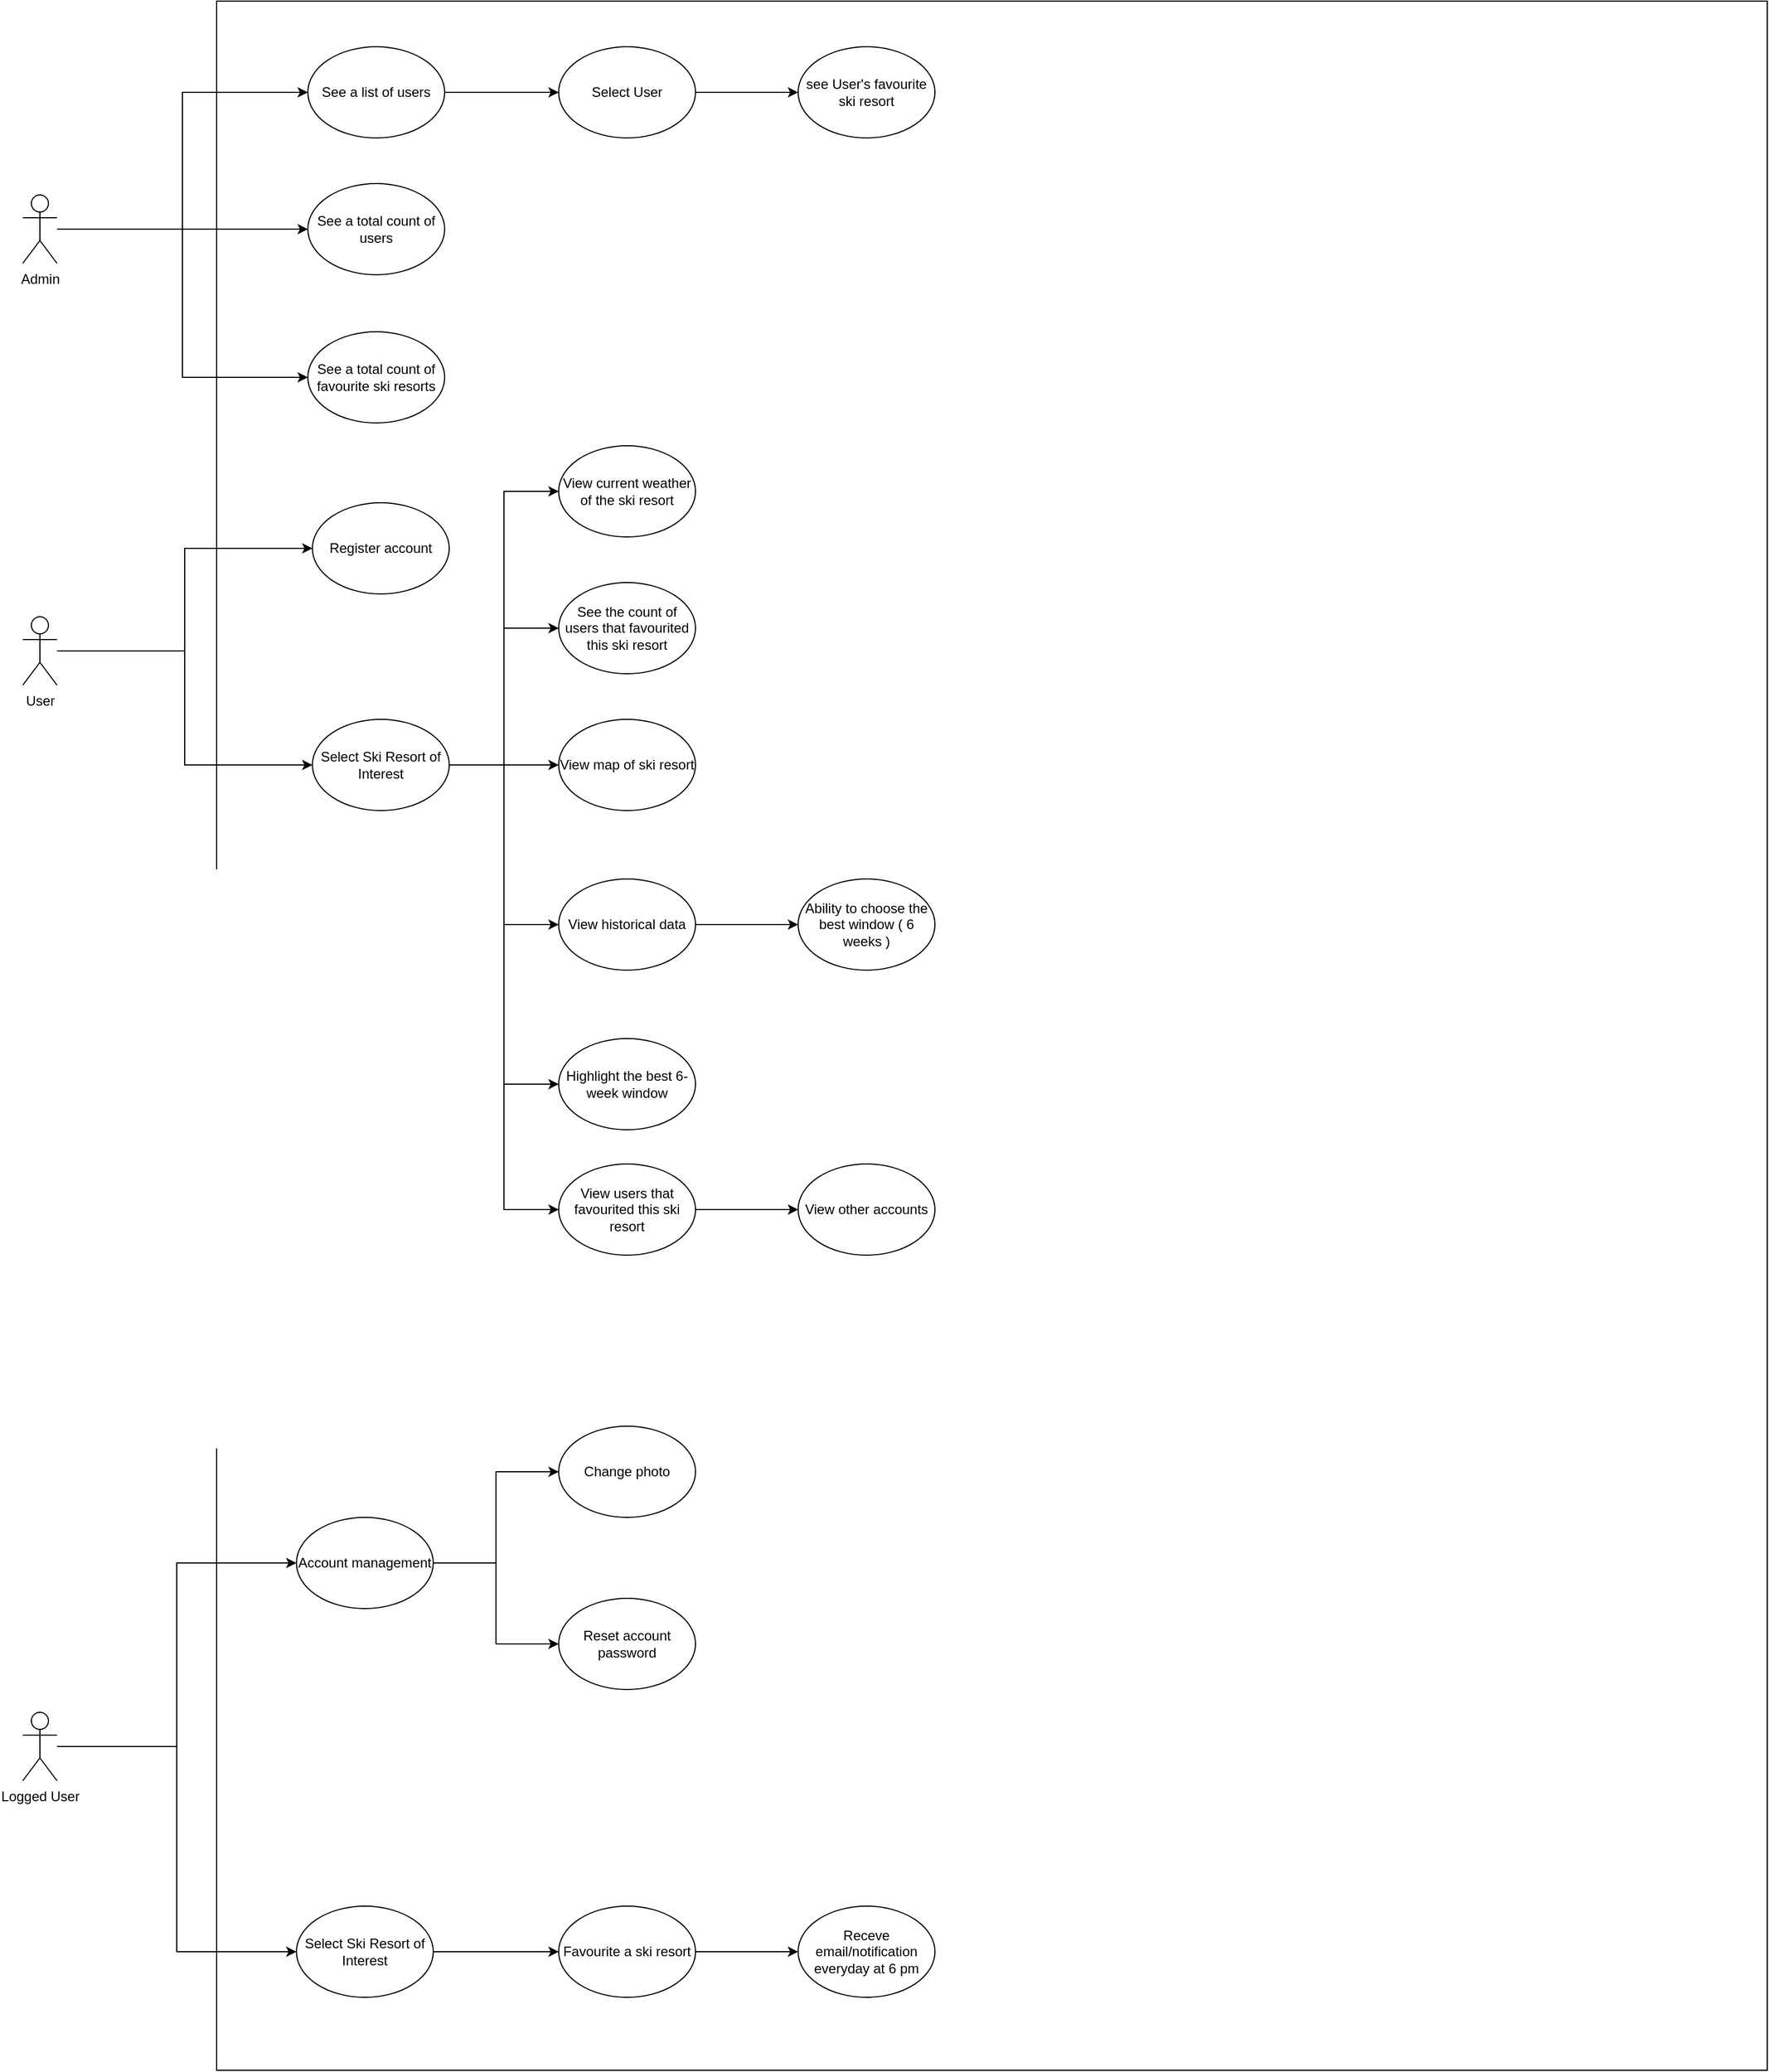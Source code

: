 <mxfile version="16.6.6" type="github">
  <diagram id="pV0uPcfDGsBpKsEs16C3" name="Page-1">
    <mxGraphModel dx="1662" dy="750" grid="1" gridSize="10" guides="1" tooltips="1" connect="1" arrows="1" fold="1" page="1" pageScale="1" pageWidth="827" pageHeight="1169" math="0" shadow="0">
      <root>
        <mxCell id="0" />
        <mxCell id="1" parent="0" />
        <mxCell id="nFr3X66Qoe-MHwGrgQsz-24" value="" style="rounded=0;whiteSpace=wrap;html=1;" vertex="1" parent="1">
          <mxGeometry x="210" width="1360" height="1815" as="geometry" />
        </mxCell>
        <mxCell id="nFr3X66Qoe-MHwGrgQsz-27" style="edgeStyle=orthogonalEdgeStyle;rounded=0;orthogonalLoop=1;jettySize=auto;html=1;entryX=0;entryY=0.5;entryDx=0;entryDy=0;" edge="1" parent="1" source="nFr3X66Qoe-MHwGrgQsz-1" target="nFr3X66Qoe-MHwGrgQsz-14">
          <mxGeometry relative="1" as="geometry" />
        </mxCell>
        <mxCell id="nFr3X66Qoe-MHwGrgQsz-28" style="edgeStyle=orthogonalEdgeStyle;rounded=0;orthogonalLoop=1;jettySize=auto;html=1;entryX=0;entryY=0.5;entryDx=0;entryDy=0;" edge="1" parent="1" source="nFr3X66Qoe-MHwGrgQsz-1" target="nFr3X66Qoe-MHwGrgQsz-16">
          <mxGeometry relative="1" as="geometry" />
        </mxCell>
        <mxCell id="nFr3X66Qoe-MHwGrgQsz-29" style="edgeStyle=orthogonalEdgeStyle;rounded=0;orthogonalLoop=1;jettySize=auto;html=1;entryX=0;entryY=0.5;entryDx=0;entryDy=0;" edge="1" parent="1" source="nFr3X66Qoe-MHwGrgQsz-1" target="nFr3X66Qoe-MHwGrgQsz-17">
          <mxGeometry relative="1" as="geometry" />
        </mxCell>
        <mxCell id="nFr3X66Qoe-MHwGrgQsz-1" value="Admin&lt;br&gt;" style="shape=umlActor;verticalLabelPosition=bottom;verticalAlign=top;html=1;outlineConnect=0;" vertex="1" parent="1">
          <mxGeometry x="40" y="170" width="30" height="60" as="geometry" />
        </mxCell>
        <mxCell id="nFr3X66Qoe-MHwGrgQsz-33" style="edgeStyle=orthogonalEdgeStyle;rounded=0;orthogonalLoop=1;jettySize=auto;html=1;entryX=0;entryY=0.5;entryDx=0;entryDy=0;" edge="1" parent="1" source="nFr3X66Qoe-MHwGrgQsz-3" target="nFr3X66Qoe-MHwGrgQsz-32">
          <mxGeometry relative="1" as="geometry" />
        </mxCell>
        <mxCell id="nFr3X66Qoe-MHwGrgQsz-34" style="edgeStyle=orthogonalEdgeStyle;rounded=0;orthogonalLoop=1;jettySize=auto;html=1;entryX=0;entryY=0.5;entryDx=0;entryDy=0;" edge="1" parent="1" source="nFr3X66Qoe-MHwGrgQsz-3" target="nFr3X66Qoe-MHwGrgQsz-21">
          <mxGeometry relative="1" as="geometry" />
        </mxCell>
        <mxCell id="nFr3X66Qoe-MHwGrgQsz-3" value="User" style="shape=umlActor;verticalLabelPosition=bottom;verticalAlign=top;html=1;outlineConnect=0;" vertex="1" parent="1">
          <mxGeometry x="40" y="540" width="30" height="60" as="geometry" />
        </mxCell>
        <mxCell id="nFr3X66Qoe-MHwGrgQsz-56" style="edgeStyle=orthogonalEdgeStyle;rounded=0;orthogonalLoop=1;jettySize=auto;html=1;entryX=0;entryY=0.5;entryDx=0;entryDy=0;" edge="1" parent="1" source="nFr3X66Qoe-MHwGrgQsz-6" target="nFr3X66Qoe-MHwGrgQsz-7">
          <mxGeometry relative="1" as="geometry" />
        </mxCell>
        <mxCell id="nFr3X66Qoe-MHwGrgQsz-6" value="View historical data" style="ellipse;whiteSpace=wrap;html=1;" vertex="1" parent="1">
          <mxGeometry x="510" y="770" width="120" height="80" as="geometry" />
        </mxCell>
        <mxCell id="nFr3X66Qoe-MHwGrgQsz-7" value="Ability to choose the best window ( 6 weeks )" style="ellipse;whiteSpace=wrap;html=1;" vertex="1" parent="1">
          <mxGeometry x="720" y="770" width="120" height="80" as="geometry" />
        </mxCell>
        <mxCell id="nFr3X66Qoe-MHwGrgQsz-9" value="Receve email/notification everyday at 6 pm" style="ellipse;whiteSpace=wrap;html=1;" vertex="1" parent="1">
          <mxGeometry x="720" y="1671" width="120" height="80" as="geometry" />
        </mxCell>
        <mxCell id="nFr3X66Qoe-MHwGrgQsz-10" value="Reset account password" style="ellipse;whiteSpace=wrap;html=1;" vertex="1" parent="1">
          <mxGeometry x="510" y="1401" width="120" height="80" as="geometry" />
        </mxCell>
        <mxCell id="nFr3X66Qoe-MHwGrgQsz-11" value="Change photo" style="ellipse;whiteSpace=wrap;html=1;" vertex="1" parent="1">
          <mxGeometry x="510" y="1250" width="120" height="80" as="geometry" />
        </mxCell>
        <mxCell id="nFr3X66Qoe-MHwGrgQsz-12" value="View other accounts" style="ellipse;whiteSpace=wrap;html=1;" vertex="1" parent="1">
          <mxGeometry x="720" y="1020" width="120" height="80" as="geometry" />
        </mxCell>
        <mxCell id="nFr3X66Qoe-MHwGrgQsz-13" value="View current weather of the ski resort" style="ellipse;whiteSpace=wrap;html=1;" vertex="1" parent="1">
          <mxGeometry x="510" y="390" width="120" height="80" as="geometry" />
        </mxCell>
        <mxCell id="nFr3X66Qoe-MHwGrgQsz-30" style="edgeStyle=orthogonalEdgeStyle;rounded=0;orthogonalLoop=1;jettySize=auto;html=1;entryX=0;entryY=0.5;entryDx=0;entryDy=0;" edge="1" parent="1" source="nFr3X66Qoe-MHwGrgQsz-14" target="nFr3X66Qoe-MHwGrgQsz-26">
          <mxGeometry relative="1" as="geometry" />
        </mxCell>
        <mxCell id="nFr3X66Qoe-MHwGrgQsz-14" value="See a list of users" style="ellipse;whiteSpace=wrap;html=1;" vertex="1" parent="1">
          <mxGeometry x="290" y="40" width="120" height="80" as="geometry" />
        </mxCell>
        <mxCell id="nFr3X66Qoe-MHwGrgQsz-15" value="see User&#39;s favourite ski resort" style="ellipse;whiteSpace=wrap;html=1;" vertex="1" parent="1">
          <mxGeometry x="720" y="40" width="120" height="80" as="geometry" />
        </mxCell>
        <mxCell id="nFr3X66Qoe-MHwGrgQsz-16" value="See a total count of users" style="ellipse;whiteSpace=wrap;html=1;" vertex="1" parent="1">
          <mxGeometry x="290" y="160" width="120" height="80" as="geometry" />
        </mxCell>
        <mxCell id="nFr3X66Qoe-MHwGrgQsz-17" value="See a total count of favourite ski resorts" style="ellipse;whiteSpace=wrap;html=1;" vertex="1" parent="1">
          <mxGeometry x="290" y="290" width="120" height="80" as="geometry" />
        </mxCell>
        <mxCell id="nFr3X66Qoe-MHwGrgQsz-43" style="edgeStyle=orthogonalEdgeStyle;rounded=0;orthogonalLoop=1;jettySize=auto;html=1;entryX=0;entryY=0.5;entryDx=0;entryDy=0;" edge="1" parent="1" source="nFr3X66Qoe-MHwGrgQsz-18" target="nFr3X66Qoe-MHwGrgQsz-40">
          <mxGeometry relative="1" as="geometry" />
        </mxCell>
        <mxCell id="nFr3X66Qoe-MHwGrgQsz-45" style="edgeStyle=orthogonalEdgeStyle;rounded=0;orthogonalLoop=1;jettySize=auto;html=1;entryX=0;entryY=0.5;entryDx=0;entryDy=0;" edge="1" parent="1" source="nFr3X66Qoe-MHwGrgQsz-18" target="nFr3X66Qoe-MHwGrgQsz-44">
          <mxGeometry relative="1" as="geometry" />
        </mxCell>
        <mxCell id="nFr3X66Qoe-MHwGrgQsz-18" value="Logged User" style="shape=umlActor;verticalLabelPosition=bottom;verticalAlign=top;html=1;outlineConnect=0;" vertex="1" parent="1">
          <mxGeometry x="40" y="1501" width="30" height="60" as="geometry" />
        </mxCell>
        <mxCell id="nFr3X66Qoe-MHwGrgQsz-20" value="See the count of users that favourited this ski resort" style="ellipse;whiteSpace=wrap;html=1;" vertex="1" parent="1">
          <mxGeometry x="510" y="510" width="120" height="80" as="geometry" />
        </mxCell>
        <mxCell id="nFr3X66Qoe-MHwGrgQsz-21" value="Register account" style="ellipse;whiteSpace=wrap;html=1;" vertex="1" parent="1">
          <mxGeometry x="294" y="440" width="120" height="80" as="geometry" />
        </mxCell>
        <mxCell id="nFr3X66Qoe-MHwGrgQsz-22" value="View map of ski resort" style="ellipse;whiteSpace=wrap;html=1;" vertex="1" parent="1">
          <mxGeometry x="510" y="630" width="120" height="80" as="geometry" />
        </mxCell>
        <mxCell id="nFr3X66Qoe-MHwGrgQsz-54" style="edgeStyle=orthogonalEdgeStyle;rounded=0;orthogonalLoop=1;jettySize=auto;html=1;entryX=0;entryY=0.5;entryDx=0;entryDy=0;" edge="1" parent="1" source="nFr3X66Qoe-MHwGrgQsz-23" target="nFr3X66Qoe-MHwGrgQsz-9">
          <mxGeometry relative="1" as="geometry" />
        </mxCell>
        <mxCell id="nFr3X66Qoe-MHwGrgQsz-23" value="Favourite a ski resort" style="ellipse;whiteSpace=wrap;html=1;" vertex="1" parent="1">
          <mxGeometry x="510" y="1671" width="120" height="80" as="geometry" />
        </mxCell>
        <mxCell id="nFr3X66Qoe-MHwGrgQsz-31" style="edgeStyle=orthogonalEdgeStyle;rounded=0;orthogonalLoop=1;jettySize=auto;html=1;entryX=0;entryY=0.5;entryDx=0;entryDy=0;" edge="1" parent="1" source="nFr3X66Qoe-MHwGrgQsz-26" target="nFr3X66Qoe-MHwGrgQsz-15">
          <mxGeometry relative="1" as="geometry" />
        </mxCell>
        <mxCell id="nFr3X66Qoe-MHwGrgQsz-26" value="Select User" style="ellipse;whiteSpace=wrap;html=1;" vertex="1" parent="1">
          <mxGeometry x="510" y="40" width="120" height="80" as="geometry" />
        </mxCell>
        <mxCell id="nFr3X66Qoe-MHwGrgQsz-35" style="edgeStyle=orthogonalEdgeStyle;rounded=0;orthogonalLoop=1;jettySize=auto;html=1;entryX=0;entryY=0.5;entryDx=0;entryDy=0;" edge="1" parent="1" source="nFr3X66Qoe-MHwGrgQsz-32" target="nFr3X66Qoe-MHwGrgQsz-13">
          <mxGeometry relative="1" as="geometry" />
        </mxCell>
        <mxCell id="nFr3X66Qoe-MHwGrgQsz-36" style="edgeStyle=orthogonalEdgeStyle;rounded=0;orthogonalLoop=1;jettySize=auto;html=1;entryX=0;entryY=0.5;entryDx=0;entryDy=0;" edge="1" parent="1" source="nFr3X66Qoe-MHwGrgQsz-32" target="nFr3X66Qoe-MHwGrgQsz-20">
          <mxGeometry relative="1" as="geometry" />
        </mxCell>
        <mxCell id="nFr3X66Qoe-MHwGrgQsz-37" style="edgeStyle=orthogonalEdgeStyle;rounded=0;orthogonalLoop=1;jettySize=auto;html=1;entryX=0;entryY=0.5;entryDx=0;entryDy=0;" edge="1" parent="1" source="nFr3X66Qoe-MHwGrgQsz-32" target="nFr3X66Qoe-MHwGrgQsz-22">
          <mxGeometry relative="1" as="geometry" />
        </mxCell>
        <mxCell id="nFr3X66Qoe-MHwGrgQsz-38" style="edgeStyle=orthogonalEdgeStyle;rounded=0;orthogonalLoop=1;jettySize=auto;html=1;entryX=0;entryY=0.5;entryDx=0;entryDy=0;" edge="1" parent="1" source="nFr3X66Qoe-MHwGrgQsz-32" target="nFr3X66Qoe-MHwGrgQsz-6">
          <mxGeometry relative="1" as="geometry" />
        </mxCell>
        <mxCell id="nFr3X66Qoe-MHwGrgQsz-42" style="edgeStyle=orthogonalEdgeStyle;rounded=0;orthogonalLoop=1;jettySize=auto;html=1;entryX=0;entryY=0.5;entryDx=0;entryDy=0;" edge="1" parent="1" source="nFr3X66Qoe-MHwGrgQsz-32" target="nFr3X66Qoe-MHwGrgQsz-41">
          <mxGeometry relative="1" as="geometry" />
        </mxCell>
        <mxCell id="nFr3X66Qoe-MHwGrgQsz-55" style="edgeStyle=orthogonalEdgeStyle;rounded=0;orthogonalLoop=1;jettySize=auto;html=1;entryX=0;entryY=0.5;entryDx=0;entryDy=0;" edge="1" parent="1" source="nFr3X66Qoe-MHwGrgQsz-32" target="nFr3X66Qoe-MHwGrgQsz-51">
          <mxGeometry relative="1" as="geometry" />
        </mxCell>
        <mxCell id="nFr3X66Qoe-MHwGrgQsz-32" value="Select Ski Resort of Interest" style="ellipse;whiteSpace=wrap;html=1;" vertex="1" parent="1">
          <mxGeometry x="294" y="630" width="120" height="80" as="geometry" />
        </mxCell>
        <mxCell id="nFr3X66Qoe-MHwGrgQsz-49" style="edgeStyle=orthogonalEdgeStyle;rounded=0;orthogonalLoop=1;jettySize=auto;html=1;entryX=0;entryY=0.5;entryDx=0;entryDy=0;" edge="1" parent="1" source="nFr3X66Qoe-MHwGrgQsz-40" target="nFr3X66Qoe-MHwGrgQsz-23">
          <mxGeometry relative="1" as="geometry" />
        </mxCell>
        <mxCell id="nFr3X66Qoe-MHwGrgQsz-40" value="Select Ski Resort of Interest" style="ellipse;whiteSpace=wrap;html=1;" vertex="1" parent="1">
          <mxGeometry x="280" y="1671" width="120" height="80" as="geometry" />
        </mxCell>
        <mxCell id="nFr3X66Qoe-MHwGrgQsz-41" value="Highlight the best 6-week window" style="ellipse;whiteSpace=wrap;html=1;" vertex="1" parent="1">
          <mxGeometry x="510" y="910" width="120" height="80" as="geometry" />
        </mxCell>
        <mxCell id="nFr3X66Qoe-MHwGrgQsz-46" style="edgeStyle=orthogonalEdgeStyle;rounded=0;orthogonalLoop=1;jettySize=auto;html=1;entryX=0;entryY=0.5;entryDx=0;entryDy=0;" edge="1" parent="1" source="nFr3X66Qoe-MHwGrgQsz-44" target="nFr3X66Qoe-MHwGrgQsz-11">
          <mxGeometry relative="1" as="geometry" />
        </mxCell>
        <mxCell id="nFr3X66Qoe-MHwGrgQsz-47" style="edgeStyle=orthogonalEdgeStyle;rounded=0;orthogonalLoop=1;jettySize=auto;html=1;entryX=0;entryY=0.5;entryDx=0;entryDy=0;" edge="1" parent="1" source="nFr3X66Qoe-MHwGrgQsz-44" target="nFr3X66Qoe-MHwGrgQsz-10">
          <mxGeometry relative="1" as="geometry" />
        </mxCell>
        <mxCell id="nFr3X66Qoe-MHwGrgQsz-44" value="Account management" style="ellipse;whiteSpace=wrap;html=1;" vertex="1" parent="1">
          <mxGeometry x="280" y="1330" width="120" height="80" as="geometry" />
        </mxCell>
        <mxCell id="nFr3X66Qoe-MHwGrgQsz-53" style="edgeStyle=orthogonalEdgeStyle;rounded=0;orthogonalLoop=1;jettySize=auto;html=1;entryX=0;entryY=0.5;entryDx=0;entryDy=0;" edge="1" parent="1" source="nFr3X66Qoe-MHwGrgQsz-51" target="nFr3X66Qoe-MHwGrgQsz-12">
          <mxGeometry relative="1" as="geometry" />
        </mxCell>
        <mxCell id="nFr3X66Qoe-MHwGrgQsz-51" value="View users that favourited this ski resort" style="ellipse;whiteSpace=wrap;html=1;" vertex="1" parent="1">
          <mxGeometry x="510" y="1020" width="120" height="80" as="geometry" />
        </mxCell>
      </root>
    </mxGraphModel>
  </diagram>
</mxfile>
